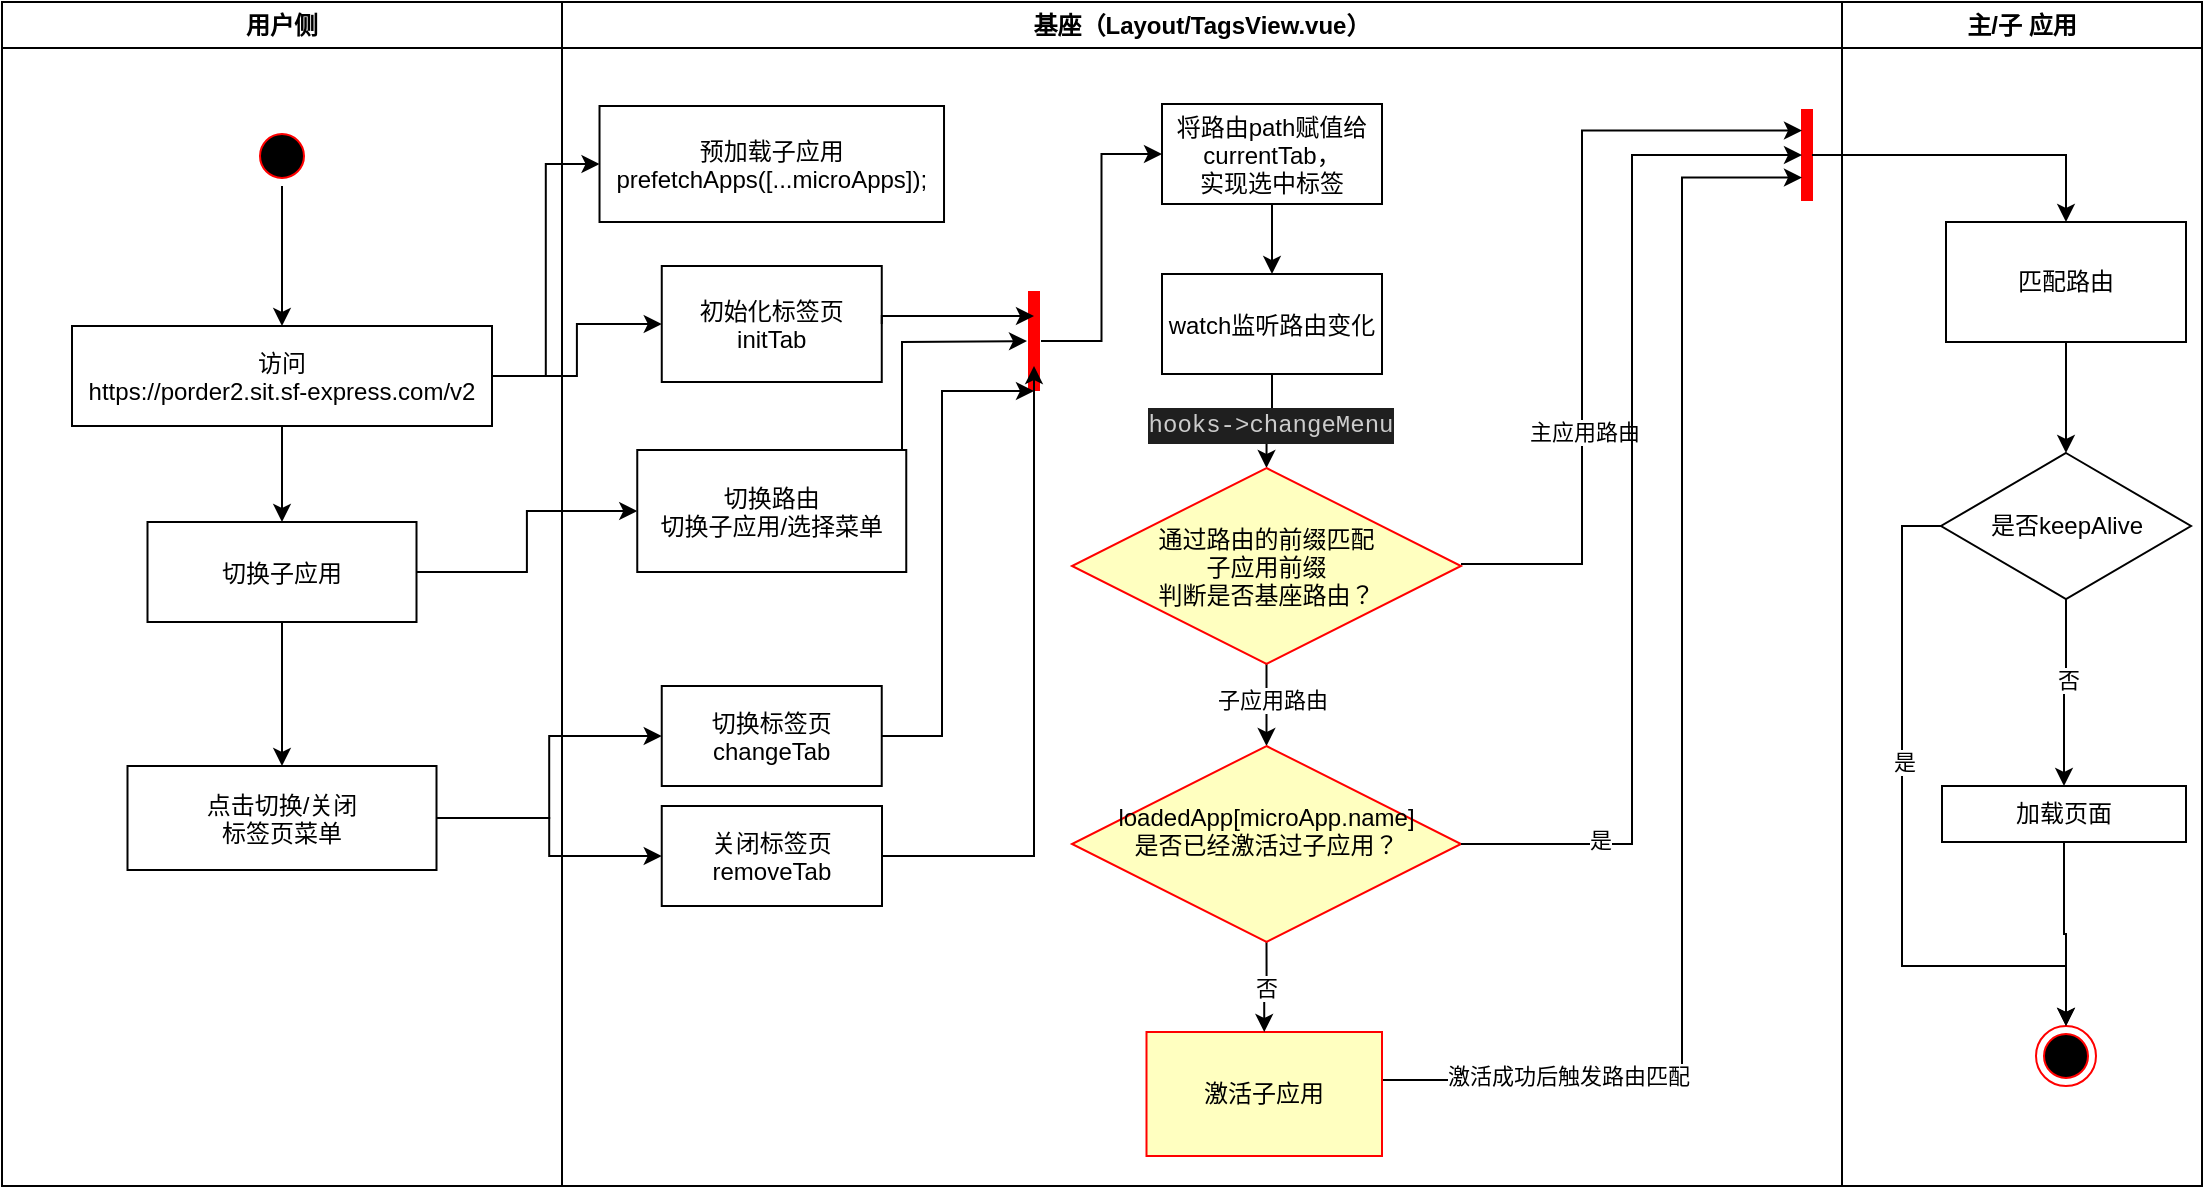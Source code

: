 <mxfile version="22.1.16" type="github">
  <diagram name="Page-1" id="e7e014a7-5840-1c2e-5031-d8a46d1fe8dd">
    <mxGraphModel dx="954" dy="581" grid="1" gridSize="10" guides="1" tooltips="1" connect="1" arrows="1" fold="1" page="1" pageScale="1" pageWidth="1169" pageHeight="826" background="none" math="0" shadow="0">
      <root>
        <mxCell id="0" />
        <mxCell id="1" parent="0" />
        <mxCell id="2" value="用户侧" style="swimlane;whiteSpace=wrap" parent="1" vertex="1">
          <mxGeometry x="50" y="128" width="280" height="592" as="geometry" />
        </mxCell>
        <mxCell id="s6vndLfNrxJ4w4ECm9Xj-50" style="edgeStyle=orthogonalEdgeStyle;rounded=0;orthogonalLoop=1;jettySize=auto;html=1;exitX=0.5;exitY=1;exitDx=0;exitDy=0;entryX=0.5;entryY=0;entryDx=0;entryDy=0;" edge="1" parent="2" source="8" target="s6vndLfNrxJ4w4ECm9Xj-49">
          <mxGeometry relative="1" as="geometry" />
        </mxCell>
        <mxCell id="8" value="访问&#xa;https://porder2.sit.sf-express.com/v2" style="" parent="2" vertex="1">
          <mxGeometry x="35" y="162" width="210" height="50" as="geometry" />
        </mxCell>
        <mxCell id="s6vndLfNrxJ4w4ECm9Xj-43" style="edgeStyle=orthogonalEdgeStyle;rounded=0;orthogonalLoop=1;jettySize=auto;html=1;entryX=0.5;entryY=0;entryDx=0;entryDy=0;" edge="1" parent="2" source="13" target="8">
          <mxGeometry relative="1" as="geometry" />
        </mxCell>
        <mxCell id="13" value="" style="ellipse;shape=startState;fillColor=#000000;strokeColor=#ff0000;" parent="2" vertex="1">
          <mxGeometry x="125" y="62" width="30" height="30" as="geometry" />
        </mxCell>
        <mxCell id="s6vndLfNrxJ4w4ECm9Xj-52" value="" style="edgeStyle=orthogonalEdgeStyle;rounded=0;orthogonalLoop=1;jettySize=auto;html=1;" edge="1" parent="2" source="s6vndLfNrxJ4w4ECm9Xj-49" target="s6vndLfNrxJ4w4ECm9Xj-51">
          <mxGeometry relative="1" as="geometry" />
        </mxCell>
        <mxCell id="s6vndLfNrxJ4w4ECm9Xj-49" value="切换子应用" style="" vertex="1" parent="2">
          <mxGeometry x="72.75" y="260" width="134.5" height="50" as="geometry" />
        </mxCell>
        <mxCell id="s6vndLfNrxJ4w4ECm9Xj-51" value="点击切换/关闭&#xa;标签页菜单" style="" vertex="1" parent="2">
          <mxGeometry x="62.75" y="382" width="154.5" height="52" as="geometry" />
        </mxCell>
        <mxCell id="3" value="基座（Layout/TagsView.vue）" style="swimlane;whiteSpace=wrap" parent="1" vertex="1">
          <mxGeometry x="330" y="128" width="640" height="592" as="geometry" />
        </mxCell>
        <mxCell id="s6vndLfNrxJ4w4ECm9Xj-118" style="edgeStyle=orthogonalEdgeStyle;rounded=0;orthogonalLoop=1;jettySize=auto;html=1;exitX=1;exitY=0.25;exitDx=0;exitDy=0;" edge="1" parent="3" source="15" target="25">
          <mxGeometry relative="1" as="geometry">
            <Array as="points">
              <mxPoint x="170" y="239" />
              <mxPoint x="170" y="170" />
            </Array>
          </mxGeometry>
        </mxCell>
        <mxCell id="15" value="切换路由&#xa;切换子应用/选择菜单" style="" parent="3" vertex="1">
          <mxGeometry x="37.63" y="224" width="134.5" height="61" as="geometry" />
        </mxCell>
        <mxCell id="s6vndLfNrxJ4w4ECm9Xj-105" style="edgeStyle=orthogonalEdgeStyle;rounded=0;orthogonalLoop=1;jettySize=auto;html=1;exitX=0.5;exitY=1;exitDx=0;exitDy=0;entryX=0.5;entryY=0;entryDx=0;entryDy=0;" edge="1" parent="3" source="16" target="21">
          <mxGeometry relative="1" as="geometry" />
        </mxCell>
        <mxCell id="s6vndLfNrxJ4w4ECm9Xj-112" value="&lt;div style=&quot;color: rgb(204, 204, 204); background-color: rgb(31, 31, 31); font-family: Menlo, Monaco, &amp;quot;Courier New&amp;quot;, monospace; font-size: 12px; line-height: 18px;&quot;&gt;hooks-&amp;gt;changeMenu&lt;/div&gt;" style="edgeLabel;html=1;align=center;verticalAlign=middle;resizable=0;points=[];" vertex="1" connectable="0" parent="s6vndLfNrxJ4w4ECm9Xj-105">
          <mxGeometry x="-0.022" y="1" relative="1" as="geometry">
            <mxPoint as="offset" />
          </mxGeometry>
        </mxCell>
        <mxCell id="16" value="watch监听路由变化" style="" parent="3" vertex="1">
          <mxGeometry x="300" y="136" width="110" height="50" as="geometry" />
        </mxCell>
        <mxCell id="18" value="初始化标签页&#xa;initTab" style="" parent="3" vertex="1">
          <mxGeometry x="49.88" y="132" width="110" height="58" as="geometry" />
        </mxCell>
        <mxCell id="s6vndLfNrxJ4w4ECm9Xj-98" value="" style="edgeStyle=orthogonalEdgeStyle;rounded=0;orthogonalLoop=1;jettySize=auto;html=1;" edge="1" parent="3" source="21" target="s6vndLfNrxJ4w4ECm9Xj-97">
          <mxGeometry relative="1" as="geometry" />
        </mxCell>
        <mxCell id="s6vndLfNrxJ4w4ECm9Xj-101" value="子应用路由" style="edgeLabel;html=1;align=center;verticalAlign=middle;resizable=0;points=[];" vertex="1" connectable="0" parent="s6vndLfNrxJ4w4ECm9Xj-98">
          <mxGeometry x="-0.151" y="2" relative="1" as="geometry">
            <mxPoint as="offset" />
          </mxGeometry>
        </mxCell>
        <mxCell id="21" value="通过路由的前缀匹配&#xa;子应用前缀&#xa;判断是否基座路由？" style="rhombus;fillColor=#ffffc0;strokeColor=#ff0000;" parent="3" vertex="1">
          <mxGeometry x="255" y="233" width="194.5" height="98" as="geometry" />
        </mxCell>
        <mxCell id="s6vndLfNrxJ4w4ECm9Xj-115" value="" style="edgeStyle=orthogonalEdgeStyle;rounded=0;orthogonalLoop=1;jettySize=auto;html=1;entryX=0;entryY=0.5;entryDx=0;entryDy=0;" edge="1" parent="3" source="25" target="s6vndLfNrxJ4w4ECm9Xj-53">
          <mxGeometry relative="1" as="geometry" />
        </mxCell>
        <mxCell id="25" value="" style="shape=line;strokeWidth=6;strokeColor=#ff0000;rotation=90" parent="3" vertex="1">
          <mxGeometry x="211" y="166" width="50" height="7" as="geometry" />
        </mxCell>
        <mxCell id="34" value="" style="whiteSpace=wrap;strokeColor=#FF0000;fillColor=#FF0000" parent="3" vertex="1">
          <mxGeometry x="620" y="54" width="5" height="45" as="geometry" />
        </mxCell>
        <mxCell id="s6vndLfNrxJ4w4ECm9Xj-106" style="edgeStyle=orthogonalEdgeStyle;rounded=0;orthogonalLoop=1;jettySize=auto;html=1;exitX=0.5;exitY=1;exitDx=0;exitDy=0;entryX=0.5;entryY=0;entryDx=0;entryDy=0;" edge="1" parent="3" source="s6vndLfNrxJ4w4ECm9Xj-53" target="16">
          <mxGeometry relative="1" as="geometry" />
        </mxCell>
        <mxCell id="s6vndLfNrxJ4w4ECm9Xj-53" value="将路由path赋值给&#xa;currentTab，&#xa;实现选中标签" style="" vertex="1" parent="3">
          <mxGeometry x="300" y="51" width="110" height="50" as="geometry" />
        </mxCell>
        <mxCell id="s6vndLfNrxJ4w4ECm9Xj-55" value="切换标签页&#xa;changeTab" style="" vertex="1" parent="3">
          <mxGeometry x="49.87" y="342" width="110" height="50" as="geometry" />
        </mxCell>
        <mxCell id="s6vndLfNrxJ4w4ECm9Xj-74" value="预加载子应用&#xa;prefetchApps([...microApps]);" style="" vertex="1" parent="3">
          <mxGeometry x="18.76" y="52" width="172.25" height="58" as="geometry" />
        </mxCell>
        <mxCell id="s6vndLfNrxJ4w4ECm9Xj-117" style="edgeStyle=orthogonalEdgeStyle;rounded=0;orthogonalLoop=1;jettySize=auto;html=1;exitX=1;exitY=0.5;exitDx=0;exitDy=0;entryX=0.75;entryY=0.5;entryDx=0;entryDy=0;entryPerimeter=0;" edge="1" parent="3" source="s6vndLfNrxJ4w4ECm9Xj-77" target="25">
          <mxGeometry relative="1" as="geometry">
            <mxPoint x="210" y="262" as="targetPoint" />
          </mxGeometry>
        </mxCell>
        <mxCell id="s6vndLfNrxJ4w4ECm9Xj-77" value="关闭标签页&#xa;removeTab" style="" vertex="1" parent="3">
          <mxGeometry x="49.87" y="402" width="110.13" height="50" as="geometry" />
        </mxCell>
        <mxCell id="s6vndLfNrxJ4w4ECm9Xj-108" style="edgeStyle=orthogonalEdgeStyle;rounded=0;orthogonalLoop=1;jettySize=auto;html=1;exitX=1;exitY=0.5;exitDx=0;exitDy=0;entryX=0;entryY=0.75;entryDx=0;entryDy=0;" edge="1" parent="3" source="s6vndLfNrxJ4w4ECm9Xj-93" target="34">
          <mxGeometry relative="1" as="geometry">
            <mxPoint x="580" y="122" as="targetPoint" />
            <Array as="points">
              <mxPoint x="560" y="539" />
              <mxPoint x="560" y="88" />
            </Array>
          </mxGeometry>
        </mxCell>
        <mxCell id="s6vndLfNrxJ4w4ECm9Xj-110" value="激活成功后触发路由匹配" style="edgeLabel;html=1;align=center;verticalAlign=middle;resizable=0;points=[];" vertex="1" connectable="0" parent="s6vndLfNrxJ4w4ECm9Xj-108">
          <mxGeometry x="-0.701" y="2" relative="1" as="geometry">
            <mxPoint as="offset" />
          </mxGeometry>
        </mxCell>
        <mxCell id="s6vndLfNrxJ4w4ECm9Xj-93" value="激活子应用" style="whiteSpace=wrap;html=1;fillColor=#ffffc0;strokeColor=#ff0000;" vertex="1" parent="3">
          <mxGeometry x="292.25" y="515" width="117.75" height="62" as="geometry" />
        </mxCell>
        <mxCell id="s6vndLfNrxJ4w4ECm9Xj-99" value="否" style="edgeStyle=orthogonalEdgeStyle;rounded=0;orthogonalLoop=1;jettySize=auto;html=1;exitX=0.5;exitY=1;exitDx=0;exitDy=0;entryX=0.5;entryY=0;entryDx=0;entryDy=0;" edge="1" parent="3" source="s6vndLfNrxJ4w4ECm9Xj-97" target="s6vndLfNrxJ4w4ECm9Xj-93">
          <mxGeometry relative="1" as="geometry" />
        </mxCell>
        <mxCell id="s6vndLfNrxJ4w4ECm9Xj-97" value="loadedApp[microApp.name]&#xa;是否已经激活过子应用？&#xa;" style="rhombus;fillColor=#ffffc0;strokeColor=#ff0000;" vertex="1" parent="3">
          <mxGeometry x="255" y="372" width="194.5" height="98" as="geometry" />
        </mxCell>
        <mxCell id="s6vndLfNrxJ4w4ECm9Xj-88" value="" style="edgeStyle=orthogonalEdgeStyle;rounded=0;orthogonalLoop=1;jettySize=auto;html=1;exitX=1;exitY=0.5;exitDx=0;exitDy=0;entryX=0;entryY=0.25;entryDx=0;entryDy=0;" edge="1" parent="3">
          <mxGeometry relative="1" as="geometry">
            <mxPoint x="449.5" y="281" as="sourcePoint" />
            <mxPoint x="620" y="64.25" as="targetPoint" />
            <Array as="points">
              <mxPoint x="510" y="281" />
              <mxPoint x="510" y="64" />
            </Array>
          </mxGeometry>
        </mxCell>
        <mxCell id="s6vndLfNrxJ4w4ECm9Xj-89" value="主应用路由" style="edgeLabel;html=1;align=center;verticalAlign=middle;resizable=0;points=[];" vertex="1" connectable="0" parent="s6vndLfNrxJ4w4ECm9Xj-88">
          <mxGeometry x="-0.347" y="-1" relative="1" as="geometry">
            <mxPoint as="offset" />
          </mxGeometry>
        </mxCell>
        <mxCell id="s6vndLfNrxJ4w4ECm9Xj-102" style="edgeStyle=orthogonalEdgeStyle;rounded=0;orthogonalLoop=1;jettySize=auto;html=1;exitX=1;exitY=0.5;exitDx=0;exitDy=0;entryX=0;entryY=0.5;entryDx=0;entryDy=0;" edge="1" parent="3" source="s6vndLfNrxJ4w4ECm9Xj-97" target="34">
          <mxGeometry relative="1" as="geometry">
            <mxPoint x="623" y="168" as="targetPoint" />
            <Array as="points">
              <mxPoint x="535" y="421" />
              <mxPoint x="535" y="77" />
            </Array>
          </mxGeometry>
        </mxCell>
        <mxCell id="s6vndLfNrxJ4w4ECm9Xj-103" value="是" style="edgeLabel;html=1;align=center;verticalAlign=middle;resizable=0;points=[];" vertex="1" connectable="0" parent="s6vndLfNrxJ4w4ECm9Xj-102">
          <mxGeometry x="-0.734" y="2" relative="1" as="geometry">
            <mxPoint x="1" as="offset" />
          </mxGeometry>
        </mxCell>
        <mxCell id="s6vndLfNrxJ4w4ECm9Xj-111" style="edgeStyle=orthogonalEdgeStyle;rounded=0;orthogonalLoop=1;jettySize=auto;html=1;exitX=1;exitY=0.5;exitDx=0;exitDy=0;entryX=0.25;entryY=0.5;entryDx=0;entryDy=0;entryPerimeter=0;" edge="1" parent="3" source="18" target="25">
          <mxGeometry relative="1" as="geometry">
            <Array as="points">
              <mxPoint x="160" y="157" />
            </Array>
          </mxGeometry>
        </mxCell>
        <mxCell id="s6vndLfNrxJ4w4ECm9Xj-116" style="edgeStyle=orthogonalEdgeStyle;rounded=0;orthogonalLoop=1;jettySize=auto;html=1;exitX=1;exitY=0.5;exitDx=0;exitDy=0;entryX=1;entryY=0.5;entryDx=0;entryDy=0;entryPerimeter=0;" edge="1" parent="3" source="s6vndLfNrxJ4w4ECm9Xj-55" target="25">
          <mxGeometry relative="1" as="geometry">
            <Array as="points">
              <mxPoint x="190" y="367" />
              <mxPoint x="190" y="195" />
            </Array>
          </mxGeometry>
        </mxCell>
        <mxCell id="4" value="主/子 应用" style="swimlane;whiteSpace=wrap" parent="1" vertex="1">
          <mxGeometry x="970" y="128" width="180" height="592" as="geometry" />
        </mxCell>
        <mxCell id="38" value="" style="ellipse;shape=endState;fillColor=#000000;strokeColor=#ff0000" parent="4" vertex="1">
          <mxGeometry x="97" y="512" width="30" height="30" as="geometry" />
        </mxCell>
        <mxCell id="s6vndLfNrxJ4w4ECm9Xj-62" value="" style="edgeStyle=orthogonalEdgeStyle;rounded=0;orthogonalLoop=1;jettySize=auto;html=1;entryX=0.5;entryY=0;entryDx=0;entryDy=0;exitX=0;exitY=0.5;exitDx=0;exitDy=0;" edge="1" parent="4" source="s6vndLfNrxJ4w4ECm9Xj-59" target="38">
          <mxGeometry relative="1" as="geometry">
            <mxPoint x="91" y="392" as="targetPoint" />
            <Array as="points">
              <mxPoint x="30" y="262" />
              <mxPoint x="30" y="482" />
              <mxPoint x="112" y="482" />
            </Array>
          </mxGeometry>
        </mxCell>
        <mxCell id="s6vndLfNrxJ4w4ECm9Xj-63" value="是" style="edgeLabel;html=1;align=center;verticalAlign=middle;resizable=0;points=[];" vertex="1" connectable="0" parent="s6vndLfNrxJ4w4ECm9Xj-62">
          <mxGeometry x="-0.219" y="1" relative="1" as="geometry">
            <mxPoint as="offset" />
          </mxGeometry>
        </mxCell>
        <mxCell id="s6vndLfNrxJ4w4ECm9Xj-66" value="" style="edgeStyle=orthogonalEdgeStyle;rounded=0;orthogonalLoop=1;jettySize=auto;html=1;entryX=0.5;entryY=0;entryDx=0;entryDy=0;exitX=0.5;exitY=1;exitDx=0;exitDy=0;" edge="1" parent="4" source="s6vndLfNrxJ4w4ECm9Xj-59" target="s6vndLfNrxJ4w4ECm9Xj-65">
          <mxGeometry relative="1" as="geometry">
            <mxPoint x="190" y="282" as="targetPoint" />
          </mxGeometry>
        </mxCell>
        <mxCell id="s6vndLfNrxJ4w4ECm9Xj-67" value="否" style="edgeLabel;html=1;align=center;verticalAlign=middle;resizable=0;points=[];" vertex="1" connectable="0" parent="s6vndLfNrxJ4w4ECm9Xj-66">
          <mxGeometry x="-0.158" y="1" relative="1" as="geometry">
            <mxPoint as="offset" />
          </mxGeometry>
        </mxCell>
        <mxCell id="s6vndLfNrxJ4w4ECm9Xj-59" value="是否keepAlive" style="rhombus;whiteSpace=wrap;html=1;" vertex="1" parent="4">
          <mxGeometry x="49.5" y="225.5" width="125" height="73" as="geometry" />
        </mxCell>
        <mxCell id="s6vndLfNrxJ4w4ECm9Xj-71" style="edgeStyle=orthogonalEdgeStyle;rounded=0;orthogonalLoop=1;jettySize=auto;html=1;exitX=0.5;exitY=1;exitDx=0;exitDy=0;entryX=0.5;entryY=0;entryDx=0;entryDy=0;" edge="1" parent="4" source="s6vndLfNrxJ4w4ECm9Xj-65" target="38">
          <mxGeometry relative="1" as="geometry">
            <mxPoint x="90" y="472" as="targetPoint" />
          </mxGeometry>
        </mxCell>
        <mxCell id="s6vndLfNrxJ4w4ECm9Xj-65" value="加载页面" style="whiteSpace=wrap;html=1;" vertex="1" parent="4">
          <mxGeometry x="50" y="392" width="122" height="28" as="geometry" />
        </mxCell>
        <mxCell id="s6vndLfNrxJ4w4ECm9Xj-83" style="edgeStyle=orthogonalEdgeStyle;rounded=0;orthogonalLoop=1;jettySize=auto;html=1;exitX=0.5;exitY=1;exitDx=0;exitDy=0;entryX=0.5;entryY=0;entryDx=0;entryDy=0;" edge="1" parent="4" source="s6vndLfNrxJ4w4ECm9Xj-81" target="s6vndLfNrxJ4w4ECm9Xj-59">
          <mxGeometry relative="1" as="geometry" />
        </mxCell>
        <mxCell id="s6vndLfNrxJ4w4ECm9Xj-81" value="匹配路由" style="whiteSpace=wrap;html=1;" vertex="1" parent="4">
          <mxGeometry x="52" y="110" width="120" height="60" as="geometry" />
        </mxCell>
        <mxCell id="s6vndLfNrxJ4w4ECm9Xj-76" style="edgeStyle=orthogonalEdgeStyle;rounded=0;orthogonalLoop=1;jettySize=auto;html=1;exitX=1;exitY=0.5;exitDx=0;exitDy=0;entryX=0;entryY=0.5;entryDx=0;entryDy=0;" edge="1" parent="1" source="8" target="s6vndLfNrxJ4w4ECm9Xj-74">
          <mxGeometry relative="1" as="geometry" />
        </mxCell>
        <mxCell id="s6vndLfNrxJ4w4ECm9Xj-79" style="edgeStyle=orthogonalEdgeStyle;rounded=0;orthogonalLoop=1;jettySize=auto;html=1;exitX=1;exitY=0.5;exitDx=0;exitDy=0;entryX=0;entryY=0.5;entryDx=0;entryDy=0;" edge="1" parent="1" source="8" target="18">
          <mxGeometry relative="1" as="geometry" />
        </mxCell>
        <mxCell id="s6vndLfNrxJ4w4ECm9Xj-84" style="edgeStyle=orthogonalEdgeStyle;rounded=0;orthogonalLoop=1;jettySize=auto;html=1;exitX=1;exitY=0.5;exitDx=0;exitDy=0;entryX=0;entryY=0.5;entryDx=0;entryDy=0;" edge="1" parent="1" source="s6vndLfNrxJ4w4ECm9Xj-49" target="15">
          <mxGeometry relative="1" as="geometry" />
        </mxCell>
        <mxCell id="s6vndLfNrxJ4w4ECm9Xj-85" style="edgeStyle=orthogonalEdgeStyle;rounded=0;orthogonalLoop=1;jettySize=auto;html=1;exitX=1;exitY=0.5;exitDx=0;exitDy=0;entryX=0;entryY=0.5;entryDx=0;entryDy=0;" edge="1" parent="1" source="s6vndLfNrxJ4w4ECm9Xj-51" target="s6vndLfNrxJ4w4ECm9Xj-55">
          <mxGeometry relative="1" as="geometry" />
        </mxCell>
        <mxCell id="s6vndLfNrxJ4w4ECm9Xj-86" style="edgeStyle=orthogonalEdgeStyle;rounded=0;orthogonalLoop=1;jettySize=auto;html=1;exitX=1;exitY=0.5;exitDx=0;exitDy=0;entryX=0;entryY=0.5;entryDx=0;entryDy=0;" edge="1" parent="1" source="s6vndLfNrxJ4w4ECm9Xj-51" target="s6vndLfNrxJ4w4ECm9Xj-77">
          <mxGeometry relative="1" as="geometry" />
        </mxCell>
        <mxCell id="s6vndLfNrxJ4w4ECm9Xj-109" style="edgeStyle=orthogonalEdgeStyle;rounded=0;orthogonalLoop=1;jettySize=auto;html=1;exitX=1;exitY=0.5;exitDx=0;exitDy=0;entryX=0.5;entryY=0;entryDx=0;entryDy=0;" edge="1" parent="1" source="34" target="s6vndLfNrxJ4w4ECm9Xj-81">
          <mxGeometry relative="1" as="geometry" />
        </mxCell>
      </root>
    </mxGraphModel>
  </diagram>
</mxfile>
